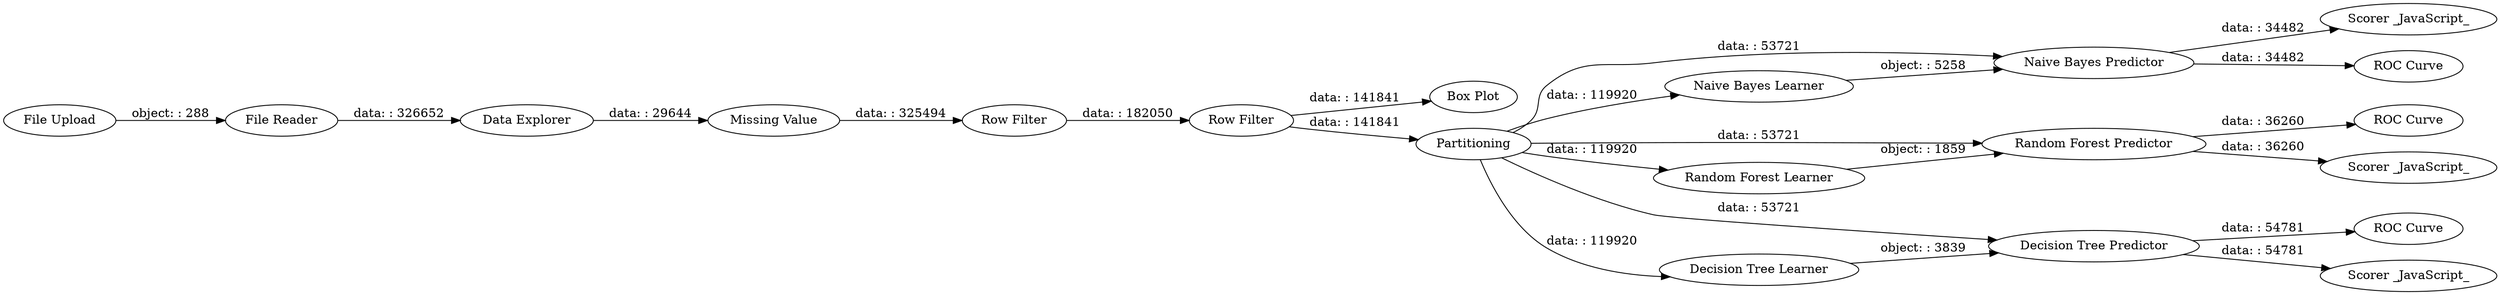 digraph {
	"-3242383671303883363_752" [label="Naive Bayes Predictor"]
	"-3242383671303883363_757" [label="ROC Curve"]
	"-3242383671303883363_751" [label="Naive Bayes Learner"]
	"-3242383671303883363_761" [label="ROC Curve"]
	"-3242383671303883363_750" [label="Decision Tree Predictor"]
	"-3242383671303883363_2" [label="File Reader"]
	"-3242383671303883363_755" [label="Scorer _JavaScript_"]
	"-3242383671303883363_742" [label="Random Forest Predictor"]
	"-3242383671303883363_760" [label="ROC Curve"]
	"-3242383671303883363_738" [label="Row Filter"]
	"-3242383671303883363_12" [label="Box Plot"]
	"-3242383671303883363_748" [label="File Upload"]
	"-3242383671303883363_741" [label="Random Forest Learner"]
	"-3242383671303883363_753" [label="Scorer _JavaScript_"]
	"-3242383671303883363_740" [label=Partitioning]
	"-3242383671303883363_754" [label="Scorer _JavaScript_"]
	"-3242383671303883363_737" [label="Missing Value"]
	"-3242383671303883363_749" [label="Decision Tree Learner"]
	"-3242383671303883363_739" [label="Row Filter"]
	"-3242383671303883363_3" [label="Data Explorer"]
	"-3242383671303883363_752" -> "-3242383671303883363_755" [label="data: : 34482"]
	"-3242383671303883363_742" -> "-3242383671303883363_757" [label="data: : 36260"]
	"-3242383671303883363_748" -> "-3242383671303883363_2" [label="object: : 288"]
	"-3242383671303883363_740" -> "-3242383671303883363_750" [label="data: : 53721"]
	"-3242383671303883363_737" -> "-3242383671303883363_738" [label="data: : 325494"]
	"-3242383671303883363_750" -> "-3242383671303883363_754" [label="data: : 54781"]
	"-3242383671303883363_738" -> "-3242383671303883363_739" [label="data: : 182050"]
	"-3242383671303883363_740" -> "-3242383671303883363_742" [label="data: : 53721"]
	"-3242383671303883363_740" -> "-3242383671303883363_752" [label="data: : 53721"]
	"-3242383671303883363_742" -> "-3242383671303883363_753" [label="data: : 36260"]
	"-3242383671303883363_739" -> "-3242383671303883363_740" [label="data: : 141841"]
	"-3242383671303883363_749" -> "-3242383671303883363_750" [label="object: : 3839"]
	"-3242383671303883363_750" -> "-3242383671303883363_761" [label="data: : 54781"]
	"-3242383671303883363_3" -> "-3242383671303883363_737" [label="data: : 29644"]
	"-3242383671303883363_752" -> "-3242383671303883363_760" [label="data: : 34482"]
	"-3242383671303883363_2" -> "-3242383671303883363_3" [label="data: : 326652"]
	"-3242383671303883363_741" -> "-3242383671303883363_742" [label="object: : 1859"]
	"-3242383671303883363_740" -> "-3242383671303883363_751" [label="data: : 119920"]
	"-3242383671303883363_751" -> "-3242383671303883363_752" [label="object: : 5258"]
	"-3242383671303883363_740" -> "-3242383671303883363_749" [label="data: : 119920"]
	"-3242383671303883363_739" -> "-3242383671303883363_12" [label="data: : 141841"]
	"-3242383671303883363_740" -> "-3242383671303883363_741" [label="data: : 119920"]
	rankdir=LR
}
